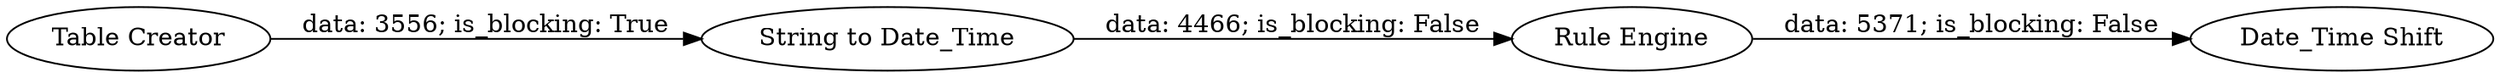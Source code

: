 digraph {
	"-2122066939988337736_37" [label="Table Creator"]
	"-2122066939988337736_40" [label="Date_Time Shift"]
	"-2122066939988337736_38" [label="Rule Engine"]
	"-2122066939988337736_39" [label="String to Date_Time"]
	"-2122066939988337736_39" -> "-2122066939988337736_38" [label="data: 4466; is_blocking: False"]
	"-2122066939988337736_38" -> "-2122066939988337736_40" [label="data: 5371; is_blocking: False"]
	"-2122066939988337736_37" -> "-2122066939988337736_39" [label="data: 3556; is_blocking: True"]
	rankdir=LR
}
